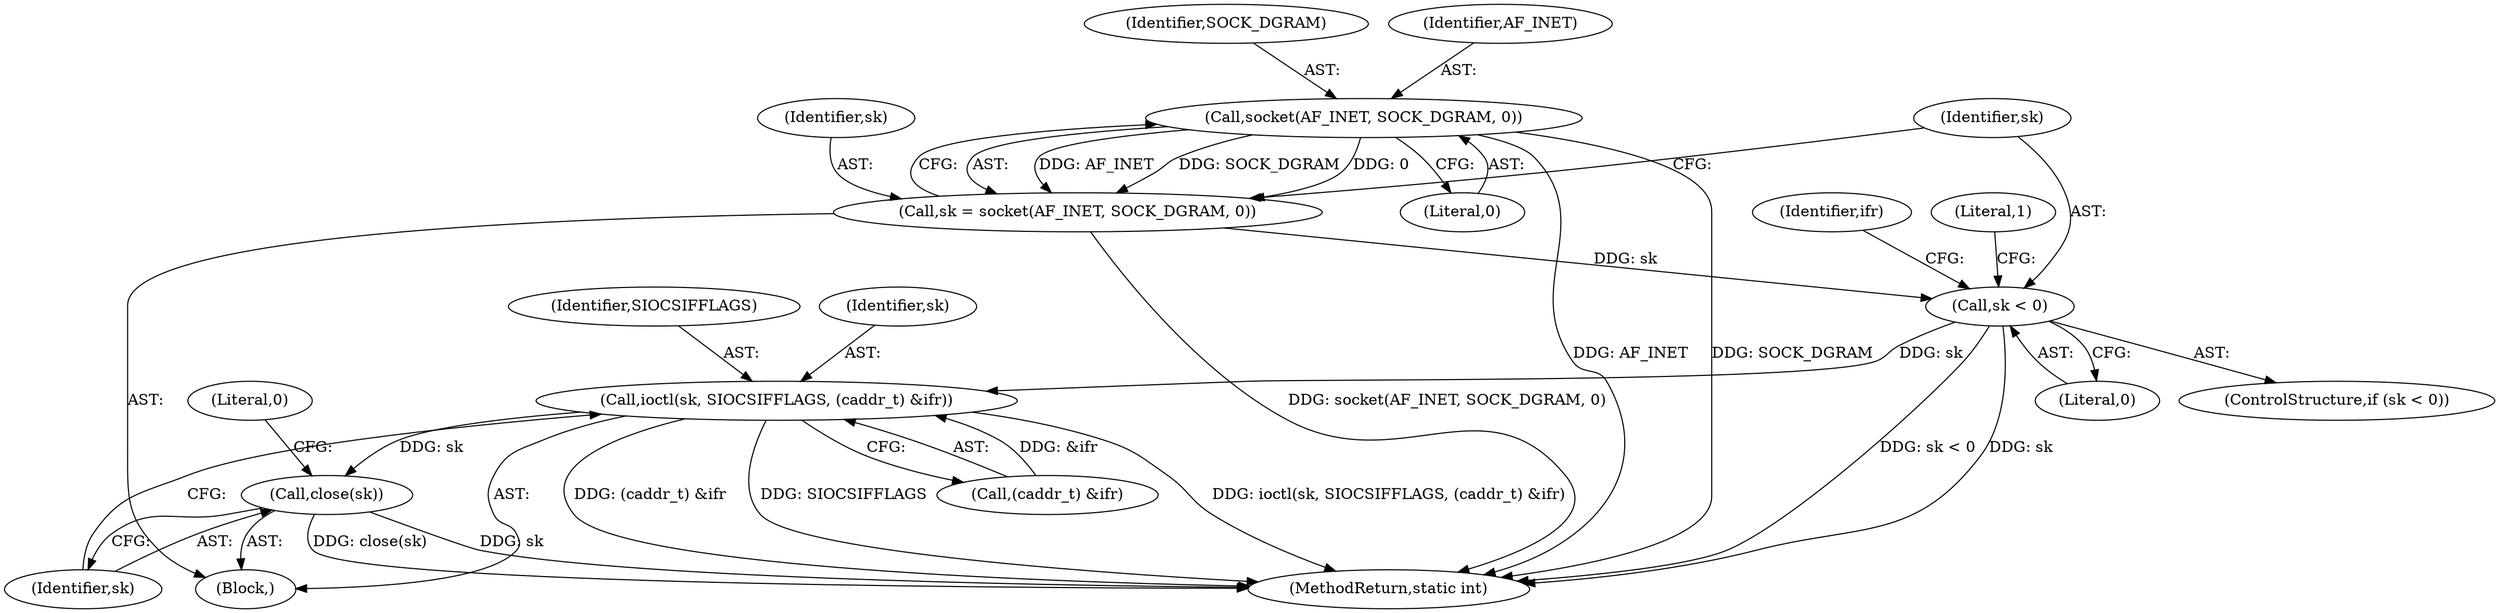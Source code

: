 digraph "0_Android_472271b153c5dc53c28beac55480a8d8434b2d5c_25@API" {
"1000107" [label="(Call,socket(AF_INET, SOCK_DGRAM, 0))"];
"1000105" [label="(Call,sk = socket(AF_INET, SOCK_DGRAM, 0))"];
"1000112" [label="(Call,sk < 0)"];
"1000137" [label="(Call,ioctl(sk, SIOCSIFFLAGS, (caddr_t) &ifr))"];
"1000144" [label="(Call,close(sk))"];
"1000109" [label="(Identifier,SOCK_DGRAM)"];
"1000112" [label="(Call,sk < 0)"];
"1000117" [label="(Literal,1)"];
"1000111" [label="(ControlStructure,if (sk < 0))"];
"1000138" [label="(Identifier,sk)"];
"1000139" [label="(Identifier,SIOCSIFFLAGS)"];
"1000110" [label="(Literal,0)"];
"1000105" [label="(Call,sk = socket(AF_INET, SOCK_DGRAM, 0))"];
"1000144" [label="(Call,close(sk))"];
"1000137" [label="(Call,ioctl(sk, SIOCSIFFLAGS, (caddr_t) &ifr))"];
"1000106" [label="(Identifier,sk)"];
"1000113" [label="(Identifier,sk)"];
"1000140" [label="(Call,(caddr_t) &ifr)"];
"1000102" [label="(Block,)"];
"1000147" [label="(Literal,0)"];
"1000114" [label="(Literal,0)"];
"1000148" [label="(MethodReturn,static int)"];
"1000107" [label="(Call,socket(AF_INET, SOCK_DGRAM, 0))"];
"1000120" [label="(Identifier,ifr)"];
"1000145" [label="(Identifier,sk)"];
"1000108" [label="(Identifier,AF_INET)"];
"1000107" -> "1000105"  [label="AST: "];
"1000107" -> "1000110"  [label="CFG: "];
"1000108" -> "1000107"  [label="AST: "];
"1000109" -> "1000107"  [label="AST: "];
"1000110" -> "1000107"  [label="AST: "];
"1000105" -> "1000107"  [label="CFG: "];
"1000107" -> "1000148"  [label="DDG: AF_INET"];
"1000107" -> "1000148"  [label="DDG: SOCK_DGRAM"];
"1000107" -> "1000105"  [label="DDG: AF_INET"];
"1000107" -> "1000105"  [label="DDG: SOCK_DGRAM"];
"1000107" -> "1000105"  [label="DDG: 0"];
"1000105" -> "1000102"  [label="AST: "];
"1000106" -> "1000105"  [label="AST: "];
"1000113" -> "1000105"  [label="CFG: "];
"1000105" -> "1000148"  [label="DDG: socket(AF_INET, SOCK_DGRAM, 0)"];
"1000105" -> "1000112"  [label="DDG: sk"];
"1000112" -> "1000111"  [label="AST: "];
"1000112" -> "1000114"  [label="CFG: "];
"1000113" -> "1000112"  [label="AST: "];
"1000114" -> "1000112"  [label="AST: "];
"1000117" -> "1000112"  [label="CFG: "];
"1000120" -> "1000112"  [label="CFG: "];
"1000112" -> "1000148"  [label="DDG: sk < 0"];
"1000112" -> "1000148"  [label="DDG: sk"];
"1000112" -> "1000137"  [label="DDG: sk"];
"1000137" -> "1000102"  [label="AST: "];
"1000137" -> "1000140"  [label="CFG: "];
"1000138" -> "1000137"  [label="AST: "];
"1000139" -> "1000137"  [label="AST: "];
"1000140" -> "1000137"  [label="AST: "];
"1000145" -> "1000137"  [label="CFG: "];
"1000137" -> "1000148"  [label="DDG: (caddr_t) &ifr"];
"1000137" -> "1000148"  [label="DDG: SIOCSIFFLAGS"];
"1000137" -> "1000148"  [label="DDG: ioctl(sk, SIOCSIFFLAGS, (caddr_t) &ifr)"];
"1000140" -> "1000137"  [label="DDG: &ifr"];
"1000137" -> "1000144"  [label="DDG: sk"];
"1000144" -> "1000102"  [label="AST: "];
"1000144" -> "1000145"  [label="CFG: "];
"1000145" -> "1000144"  [label="AST: "];
"1000147" -> "1000144"  [label="CFG: "];
"1000144" -> "1000148"  [label="DDG: close(sk)"];
"1000144" -> "1000148"  [label="DDG: sk"];
}
